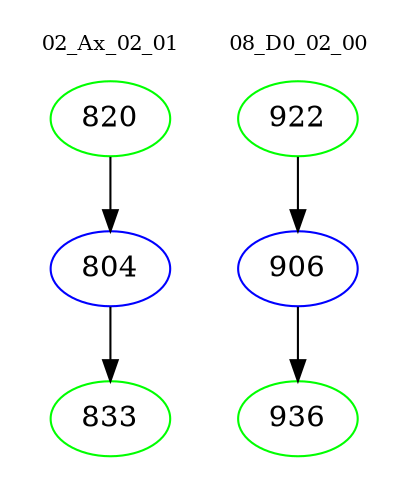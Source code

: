 digraph{
subgraph cluster_0 {
color = white
label = "02_Ax_02_01";
fontsize=10;
T0_820 [label="820", color="green"]
T0_820 -> T0_804 [color="black"]
T0_804 [label="804", color="blue"]
T0_804 -> T0_833 [color="black"]
T0_833 [label="833", color="green"]
}
subgraph cluster_1 {
color = white
label = "08_D0_02_00";
fontsize=10;
T1_922 [label="922", color="green"]
T1_922 -> T1_906 [color="black"]
T1_906 [label="906", color="blue"]
T1_906 -> T1_936 [color="black"]
T1_936 [label="936", color="green"]
}
}
